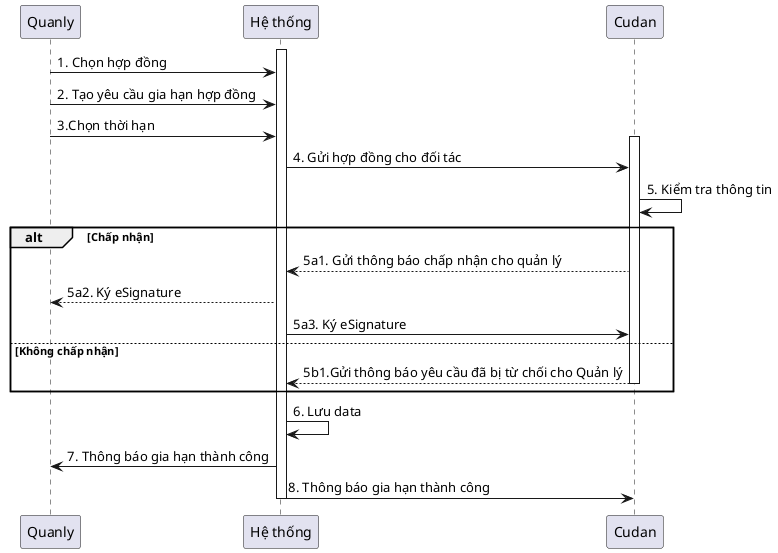 @startuml

participant Quanly

participant "Hệ thống" as System
participant Cudan


activate System
Quanly -> System: 1. Chọn hợp đồng
Quanly -> System: 2. Tạo yêu cầu gia hạn hợp đồng
Quanly -> System: 3.Chọn thời hạn
activate Cudan
System -> Cudan: 4. Gửi hợp đồng cho đối tác
Cudan -> Cudan: 5. Kiểm tra thông tin

alt Chấp nhận
Cudan --> System: 5a1. Gửi thông báo chấp nhận cho quản lý
System--> Quanly: 5a2. Ký eSignature

System-> Cudan: 5a3. Ký eSignature

else Không chấp nhận
    Cudan --> System: 5b1.Gửi thông báo yêu cầu đã bị từ chối cho Quản lý
    deactivate Cudan
end
System -> System: 6. Lưu data
System -> Quanly: 7. Thông báo gia hạn thành công

System -> Cudan: 8. Thông báo gia hạn thành công
deactivate System
@enduml
